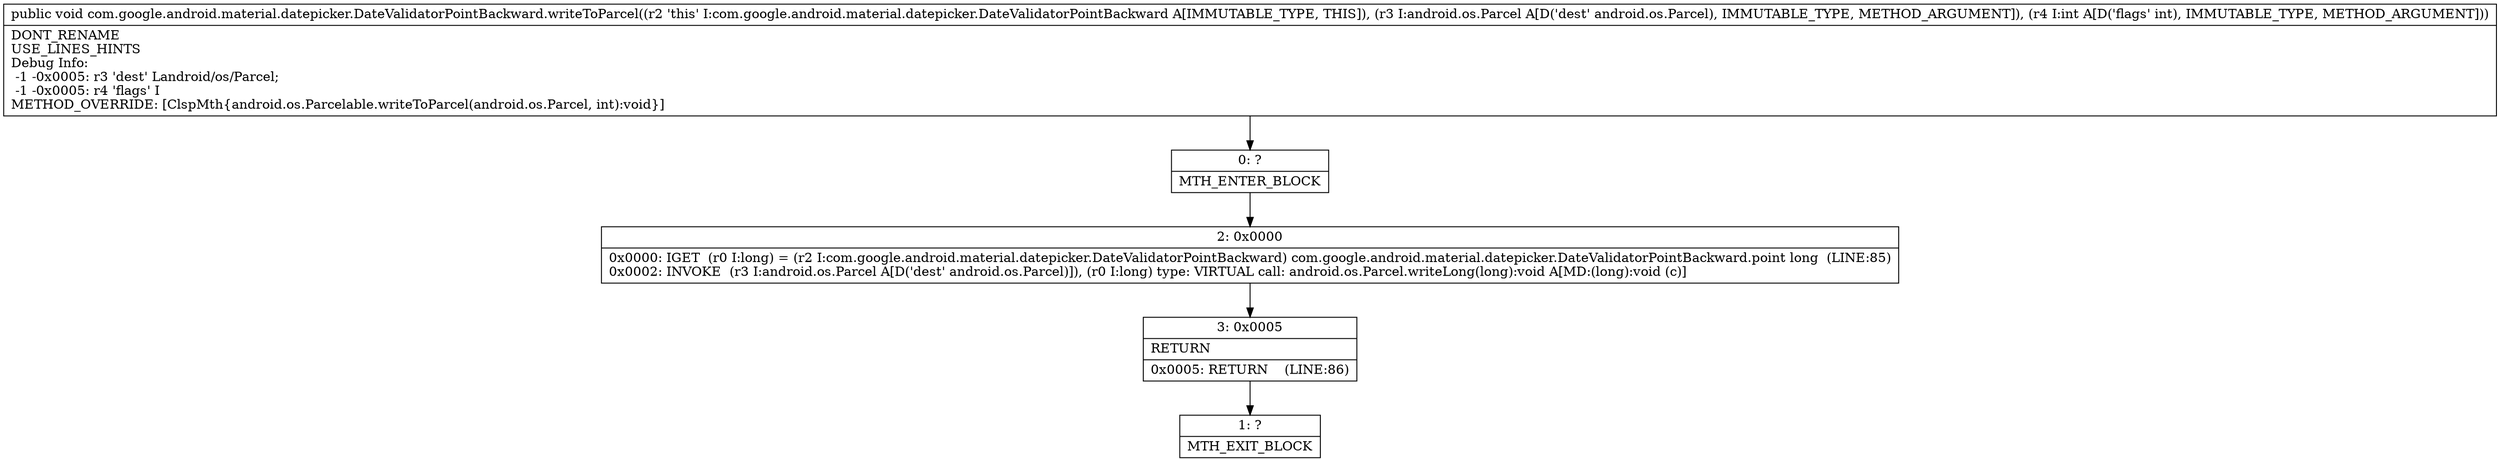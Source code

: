 digraph "CFG forcom.google.android.material.datepicker.DateValidatorPointBackward.writeToParcel(Landroid\/os\/Parcel;I)V" {
Node_0 [shape=record,label="{0\:\ ?|MTH_ENTER_BLOCK\l}"];
Node_2 [shape=record,label="{2\:\ 0x0000|0x0000: IGET  (r0 I:long) = (r2 I:com.google.android.material.datepicker.DateValidatorPointBackward) com.google.android.material.datepicker.DateValidatorPointBackward.point long  (LINE:85)\l0x0002: INVOKE  (r3 I:android.os.Parcel A[D('dest' android.os.Parcel)]), (r0 I:long) type: VIRTUAL call: android.os.Parcel.writeLong(long):void A[MD:(long):void (c)]\l}"];
Node_3 [shape=record,label="{3\:\ 0x0005|RETURN\l|0x0005: RETURN    (LINE:86)\l}"];
Node_1 [shape=record,label="{1\:\ ?|MTH_EXIT_BLOCK\l}"];
MethodNode[shape=record,label="{public void com.google.android.material.datepicker.DateValidatorPointBackward.writeToParcel((r2 'this' I:com.google.android.material.datepicker.DateValidatorPointBackward A[IMMUTABLE_TYPE, THIS]), (r3 I:android.os.Parcel A[D('dest' android.os.Parcel), IMMUTABLE_TYPE, METHOD_ARGUMENT]), (r4 I:int A[D('flags' int), IMMUTABLE_TYPE, METHOD_ARGUMENT]))  | DONT_RENAME\lUSE_LINES_HINTS\lDebug Info:\l  \-1 \-0x0005: r3 'dest' Landroid\/os\/Parcel;\l  \-1 \-0x0005: r4 'flags' I\lMETHOD_OVERRIDE: [ClspMth\{android.os.Parcelable.writeToParcel(android.os.Parcel, int):void\}]\l}"];
MethodNode -> Node_0;Node_0 -> Node_2;
Node_2 -> Node_3;
Node_3 -> Node_1;
}

